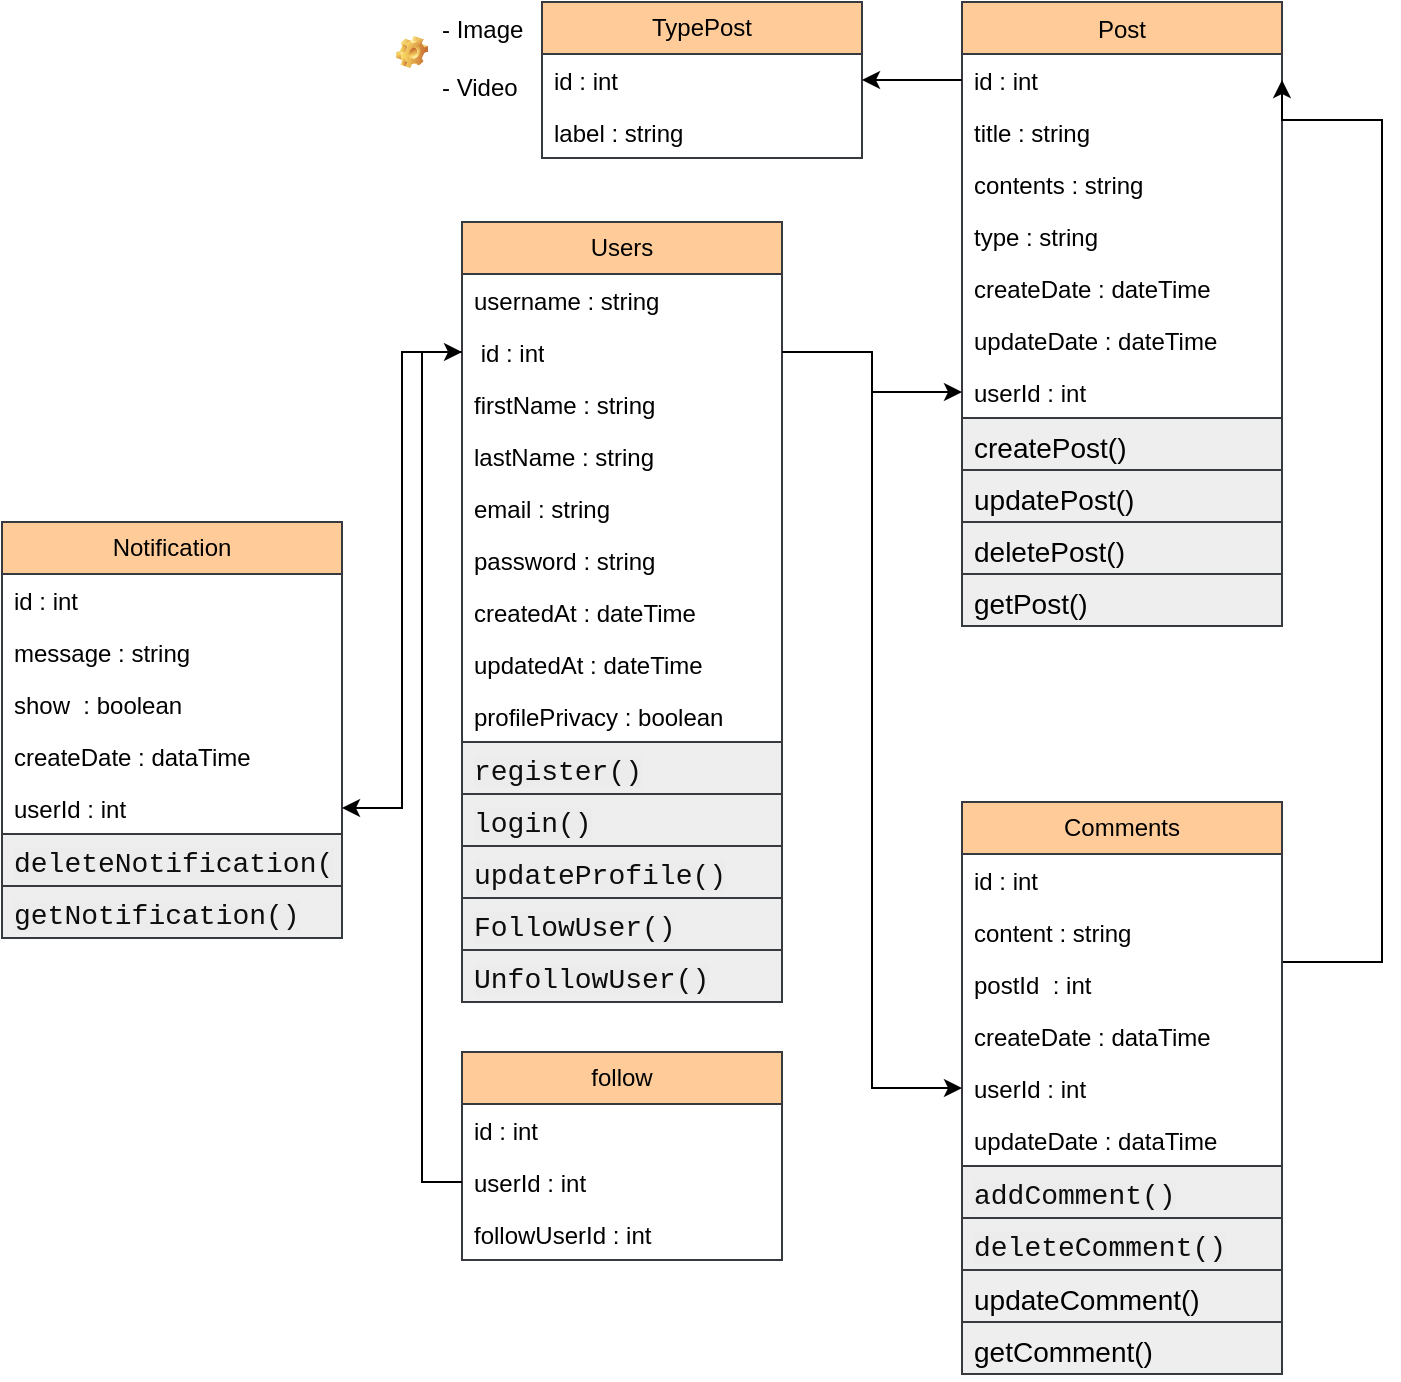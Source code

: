 <mxfile version="24.8.6">
  <diagram id="C5RBs43oDa-KdzZeNtuy" name="Page-1">
    <mxGraphModel dx="1272" dy="656" grid="1" gridSize="10" guides="1" tooltips="1" connect="1" arrows="1" fold="1" page="1" pageScale="1" pageWidth="827" pageHeight="1169" math="0" shadow="0">
      <root>
        <mxCell id="WIyWlLk6GJQsqaUBKTNV-0" />
        <mxCell id="WIyWlLk6GJQsqaUBKTNV-1" parent="WIyWlLk6GJQsqaUBKTNV-0" />
        <mxCell id="zkfFHV4jXpPFQw0GAbJ--17" value="Post" style="swimlane;fontStyle=0;align=center;verticalAlign=top;childLayout=stackLayout;horizontal=1;startSize=26;horizontalStack=0;resizeParent=1;resizeLast=0;collapsible=1;marginBottom=0;rounded=0;shadow=0;strokeWidth=1;fillColor=#ffcc99;strokeColor=#36393d;" parent="WIyWlLk6GJQsqaUBKTNV-1" vertex="1">
          <mxGeometry x="550" y="60" width="160" height="312" as="geometry">
            <mxRectangle x="550" y="140" width="160" height="26" as="alternateBounds" />
          </mxGeometry>
        </mxCell>
        <mxCell id="W_WBwgsOyIwLwxFKmstR-45" value="id : int" style="text;align=left;verticalAlign=top;spacingLeft=4;spacingRight=4;overflow=hidden;rotatable=0;points=[[0,0.5],[1,0.5]];portConstraint=eastwest;" parent="zkfFHV4jXpPFQw0GAbJ--17" vertex="1">
          <mxGeometry y="26" width="160" height="26" as="geometry" />
        </mxCell>
        <mxCell id="zkfFHV4jXpPFQw0GAbJ--18" value="title : string" style="text;align=left;verticalAlign=top;spacingLeft=4;spacingRight=4;overflow=hidden;rotatable=0;points=[[0,0.5],[1,0.5]];portConstraint=eastwest;" parent="zkfFHV4jXpPFQw0GAbJ--17" vertex="1">
          <mxGeometry y="52" width="160" height="26" as="geometry" />
        </mxCell>
        <mxCell id="zkfFHV4jXpPFQw0GAbJ--19" value="contents : string" style="text;align=left;verticalAlign=top;spacingLeft=4;spacingRight=4;overflow=hidden;rotatable=0;points=[[0,0.5],[1,0.5]];portConstraint=eastwest;rounded=0;shadow=0;html=0;" parent="zkfFHV4jXpPFQw0GAbJ--17" vertex="1">
          <mxGeometry y="78" width="160" height="26" as="geometry" />
        </mxCell>
        <mxCell id="zkfFHV4jXpPFQw0GAbJ--20" value="type : string  " style="text;align=left;verticalAlign=top;spacingLeft=4;spacingRight=4;overflow=hidden;rotatable=0;points=[[0,0.5],[1,0.5]];portConstraint=eastwest;rounded=0;shadow=0;html=0;" parent="zkfFHV4jXpPFQw0GAbJ--17" vertex="1">
          <mxGeometry y="104" width="160" height="26" as="geometry" />
        </mxCell>
        <mxCell id="zkfFHV4jXpPFQw0GAbJ--21" value="createDate : dateTime" style="text;align=left;verticalAlign=top;spacingLeft=4;spacingRight=4;overflow=hidden;rotatable=0;points=[[0,0.5],[1,0.5]];portConstraint=eastwest;rounded=0;shadow=0;html=0;" parent="zkfFHV4jXpPFQw0GAbJ--17" vertex="1">
          <mxGeometry y="130" width="160" height="26" as="geometry" />
        </mxCell>
        <mxCell id="W_WBwgsOyIwLwxFKmstR-30" value="updateDate : dateTime" style="text;align=left;verticalAlign=top;spacingLeft=4;spacingRight=4;overflow=hidden;rotatable=0;points=[[0,0.5],[1,0.5]];portConstraint=eastwest;rounded=0;shadow=0;html=0;" parent="zkfFHV4jXpPFQw0GAbJ--17" vertex="1">
          <mxGeometry y="156" width="160" height="26" as="geometry" />
        </mxCell>
        <mxCell id="W_WBwgsOyIwLwxFKmstR-55" value="userId : int" style="text;align=left;verticalAlign=top;spacingLeft=4;spacingRight=4;overflow=hidden;rotatable=0;points=[[0,0.5],[1,0.5]];portConstraint=eastwest;" parent="zkfFHV4jXpPFQw0GAbJ--17" vertex="1">
          <mxGeometry y="182" width="160" height="26" as="geometry" />
        </mxCell>
        <mxCell id="W_WBwgsOyIwLwxFKmstR-159" value="createPost()" style="text;align=left;verticalAlign=top;spacingLeft=4;spacingRight=4;overflow=hidden;rotatable=0;points=[[0,0.5],[1,0.5]];portConstraint=eastwest;fillColor=#eeeeee;strokeColor=#36393d;fontSize=14;" parent="zkfFHV4jXpPFQw0GAbJ--17" vertex="1">
          <mxGeometry y="208" width="160" height="26" as="geometry" />
        </mxCell>
        <mxCell id="W_WBwgsOyIwLwxFKmstR-160" value="updatePost()" style="text;align=left;verticalAlign=top;spacingLeft=4;spacingRight=4;overflow=hidden;rotatable=0;points=[[0,0.5],[1,0.5]];portConstraint=eastwest;fillColor=#eeeeee;strokeColor=#36393d;fontSize=14;" parent="zkfFHV4jXpPFQw0GAbJ--17" vertex="1">
          <mxGeometry y="234" width="160" height="26" as="geometry" />
        </mxCell>
        <mxCell id="W_WBwgsOyIwLwxFKmstR-161" value="deletePost()" style="text;align=left;verticalAlign=top;spacingLeft=4;spacingRight=4;overflow=hidden;rotatable=0;points=[[0,0.5],[1,0.5]];portConstraint=eastwest;fillColor=#eeeeee;strokeColor=#36393d;fontSize=14;" parent="zkfFHV4jXpPFQw0GAbJ--17" vertex="1">
          <mxGeometry y="260" width="160" height="26" as="geometry" />
        </mxCell>
        <mxCell id="W_WBwgsOyIwLwxFKmstR-166" value="getPost()" style="text;align=left;verticalAlign=top;spacingLeft=4;spacingRight=4;overflow=hidden;rotatable=0;points=[[0,0.5],[1,0.5]];portConstraint=eastwest;fillColor=#eeeeee;strokeColor=#36393d;fontSize=14;" parent="zkfFHV4jXpPFQw0GAbJ--17" vertex="1">
          <mxGeometry y="286" width="160" height="26" as="geometry" />
        </mxCell>
        <mxCell id="W_WBwgsOyIwLwxFKmstR-17" value="Users" style="swimlane;fontStyle=0;childLayout=stackLayout;horizontal=1;startSize=26;fillColor=#ffcc99;horizontalStack=0;resizeParent=1;resizeParentMax=0;resizeLast=0;collapsible=1;marginBottom=0;whiteSpace=wrap;html=1;strokeColor=#36393d;" parent="WIyWlLk6GJQsqaUBKTNV-1" vertex="1">
          <mxGeometry x="300" y="170" width="160" height="390" as="geometry">
            <mxRectangle x="100" y="80" width="70" height="30" as="alternateBounds" />
          </mxGeometry>
        </mxCell>
        <mxCell id="OfslT5dHqS62d102uJca-28" value="username : string" style="text;strokeColor=none;fillColor=none;align=left;verticalAlign=top;spacingLeft=4;spacingRight=4;overflow=hidden;rotatable=0;points=[[0,0.5],[1,0.5]];portConstraint=eastwest;whiteSpace=wrap;html=1;" parent="W_WBwgsOyIwLwxFKmstR-17" vertex="1">
          <mxGeometry y="26" width="160" height="26" as="geometry" />
        </mxCell>
        <mxCell id="W_WBwgsOyIwLwxFKmstR-46" value="&amp;nbsp;id : int" style="text;strokeColor=none;fillColor=none;align=left;verticalAlign=top;spacingLeft=4;spacingRight=4;overflow=hidden;rotatable=0;points=[[0,0.5],[1,0.5]];portConstraint=eastwest;whiteSpace=wrap;html=1;" parent="W_WBwgsOyIwLwxFKmstR-17" vertex="1">
          <mxGeometry y="52" width="160" height="26" as="geometry" />
        </mxCell>
        <mxCell id="W_WBwgsOyIwLwxFKmstR-18" value="firstName : string" style="text;strokeColor=none;fillColor=none;align=left;verticalAlign=top;spacingLeft=4;spacingRight=4;overflow=hidden;rotatable=0;points=[[0,0.5],[1,0.5]];portConstraint=eastwest;whiteSpace=wrap;html=1;" parent="W_WBwgsOyIwLwxFKmstR-17" vertex="1">
          <mxGeometry y="78" width="160" height="26" as="geometry" />
        </mxCell>
        <mxCell id="W_WBwgsOyIwLwxFKmstR-19" value="lastName : string" style="text;strokeColor=none;fillColor=none;align=left;verticalAlign=top;spacingLeft=4;spacingRight=4;overflow=hidden;rotatable=0;points=[[0,0.5],[1,0.5]];portConstraint=eastwest;whiteSpace=wrap;html=1;" parent="W_WBwgsOyIwLwxFKmstR-17" vertex="1">
          <mxGeometry y="104" width="160" height="26" as="geometry" />
        </mxCell>
        <mxCell id="W_WBwgsOyIwLwxFKmstR-20" value="email : string" style="text;strokeColor=none;fillColor=none;align=left;verticalAlign=top;spacingLeft=4;spacingRight=4;overflow=hidden;rotatable=0;points=[[0,0.5],[1,0.5]];portConstraint=eastwest;whiteSpace=wrap;html=1;" parent="W_WBwgsOyIwLwxFKmstR-17" vertex="1">
          <mxGeometry y="130" width="160" height="26" as="geometry" />
        </mxCell>
        <mxCell id="W_WBwgsOyIwLwxFKmstR-22" value="password : string" style="text;strokeColor=none;fillColor=none;align=left;verticalAlign=top;spacingLeft=4;spacingRight=4;overflow=hidden;rotatable=0;points=[[0,0.5],[1,0.5]];portConstraint=eastwest;whiteSpace=wrap;html=1;" parent="W_WBwgsOyIwLwxFKmstR-17" vertex="1">
          <mxGeometry y="156" width="160" height="26" as="geometry" />
        </mxCell>
        <mxCell id="W_WBwgsOyIwLwxFKmstR-23" style="edgeStyle=orthogonalEdgeStyle;rounded=0;orthogonalLoop=1;jettySize=auto;html=1;exitX=1;exitY=0.5;exitDx=0;exitDy=0;" parent="W_WBwgsOyIwLwxFKmstR-17" source="W_WBwgsOyIwLwxFKmstR-18" target="W_WBwgsOyIwLwxFKmstR-18" edge="1">
          <mxGeometry relative="1" as="geometry" />
        </mxCell>
        <mxCell id="W_WBwgsOyIwLwxFKmstR-75" value="createdAt : dateTime" style="text;strokeColor=none;fillColor=none;align=left;verticalAlign=top;spacingLeft=4;spacingRight=4;overflow=hidden;rotatable=0;points=[[0,0.5],[1,0.5]];portConstraint=eastwest;whiteSpace=wrap;html=1;" parent="W_WBwgsOyIwLwxFKmstR-17" vertex="1">
          <mxGeometry y="182" width="160" height="26" as="geometry" />
        </mxCell>
        <mxCell id="W_WBwgsOyIwLwxFKmstR-84" value="updatedAt : dateTime" style="text;strokeColor=none;fillColor=none;align=left;verticalAlign=top;spacingLeft=4;spacingRight=4;overflow=hidden;rotatable=0;points=[[0,0.5],[1,0.5]];portConstraint=eastwest;whiteSpace=wrap;html=1;" parent="W_WBwgsOyIwLwxFKmstR-17" vertex="1">
          <mxGeometry y="208" width="160" height="26" as="geometry" />
        </mxCell>
        <mxCell id="W_WBwgsOyIwLwxFKmstR-89" value="profilePrivacy : boolean" style="text;strokeColor=none;fillColor=none;align=left;verticalAlign=top;spacingLeft=4;spacingRight=4;overflow=hidden;rotatable=0;points=[[0,0.5],[1,0.5]];portConstraint=eastwest;whiteSpace=wrap;html=1;" parent="W_WBwgsOyIwLwxFKmstR-17" vertex="1">
          <mxGeometry y="234" width="160" height="26" as="geometry" />
        </mxCell>
        <mxCell id="W_WBwgsOyIwLwxFKmstR-145" value="&lt;span style=&quot;color: rgb(13, 13, 13); font-family: ui-monospace, SFMono-Regular, &amp;quot;SF Mono&amp;quot;, Menlo, Consolas, &amp;quot;Liberation Mono&amp;quot;, monospace; font-size: 14px; background-color: rgb(236, 236, 236);&quot;&gt;register()&lt;/span&gt;" style="text;strokeColor=#36393d;fillColor=#eeeeee;align=left;verticalAlign=top;spacingLeft=4;spacingRight=4;overflow=hidden;rotatable=0;points=[[0,0.5],[1,0.5]];portConstraint=eastwest;whiteSpace=wrap;html=1;" parent="W_WBwgsOyIwLwxFKmstR-17" vertex="1">
          <mxGeometry y="260" width="160" height="26" as="geometry" />
        </mxCell>
        <mxCell id="W_WBwgsOyIwLwxFKmstR-157" value="&lt;span style=&quot;color: rgb(13, 13, 13); font-family: ui-monospace, SFMono-Regular, &amp;quot;SF Mono&amp;quot;, Menlo, Consolas, &amp;quot;Liberation Mono&amp;quot;, monospace; font-size: 14px; background-color: rgb(236, 236, 236);&quot;&gt;login()&lt;/span&gt;" style="text;strokeColor=#36393d;fillColor=#eeeeee;align=left;verticalAlign=top;spacingLeft=4;spacingRight=4;overflow=hidden;rotatable=0;points=[[0,0.5],[1,0.5]];portConstraint=eastwest;whiteSpace=wrap;html=1;" parent="W_WBwgsOyIwLwxFKmstR-17" vertex="1">
          <mxGeometry y="286" width="160" height="26" as="geometry" />
        </mxCell>
        <mxCell id="W_WBwgsOyIwLwxFKmstR-158" value="&lt;span style=&quot;color: rgb(13, 13, 13); font-family: ui-monospace, SFMono-Regular, &amp;quot;SF Mono&amp;quot;, Menlo, Consolas, &amp;quot;Liberation Mono&amp;quot;, monospace; font-size: 14px; background-color: rgb(236, 236, 236);&quot;&gt;updateProfile()&lt;/span&gt;" style="text;strokeColor=#36393d;fillColor=#eeeeee;align=left;verticalAlign=top;spacingLeft=4;spacingRight=4;overflow=hidden;rotatable=0;points=[[0,0.5],[1,0.5]];portConstraint=eastwest;whiteSpace=wrap;html=1;" parent="W_WBwgsOyIwLwxFKmstR-17" vertex="1">
          <mxGeometry y="312" width="160" height="26" as="geometry" />
        </mxCell>
        <mxCell id="OfslT5dHqS62d102uJca-22" value="&lt;span style=&quot;color: rgb(13, 13, 13); font-family: ui-monospace, SFMono-Regular, &amp;quot;SF Mono&amp;quot;, Menlo, Consolas, &amp;quot;Liberation Mono&amp;quot;, monospace; font-size: 14px; background-color: rgb(236, 236, 236);&quot;&gt;FollowUser()&lt;/span&gt;" style="text;strokeColor=#36393d;fillColor=#eeeeee;align=left;verticalAlign=top;spacingLeft=4;spacingRight=4;overflow=hidden;rotatable=0;points=[[0,0.5],[1,0.5]];portConstraint=eastwest;whiteSpace=wrap;html=1;" parent="W_WBwgsOyIwLwxFKmstR-17" vertex="1">
          <mxGeometry y="338" width="160" height="26" as="geometry" />
        </mxCell>
        <mxCell id="OfslT5dHqS62d102uJca-27" value="&lt;span style=&quot;color: rgb(13, 13, 13); font-family: ui-monospace, SFMono-Regular, &amp;quot;SF Mono&amp;quot;, Menlo, Consolas, &amp;quot;Liberation Mono&amp;quot;, monospace; font-size: 14px; background-color: rgb(236, 236, 236);&quot;&gt;UnfollowUser()&lt;/span&gt;" style="text;strokeColor=#36393d;fillColor=#eeeeee;align=left;verticalAlign=top;spacingLeft=4;spacingRight=4;overflow=hidden;rotatable=0;points=[[0,0.5],[1,0.5]];portConstraint=eastwest;whiteSpace=wrap;html=1;" parent="W_WBwgsOyIwLwxFKmstR-17" vertex="1">
          <mxGeometry y="364" width="160" height="26" as="geometry" />
        </mxCell>
        <mxCell id="W_WBwgsOyIwLwxFKmstR-124" style="edgeStyle=orthogonalEdgeStyle;rounded=0;orthogonalLoop=1;jettySize=auto;html=1;entryX=1;entryY=0.5;entryDx=0;entryDy=0;" parent="WIyWlLk6GJQsqaUBKTNV-1" source="W_WBwgsOyIwLwxFKmstR-61" target="W_WBwgsOyIwLwxFKmstR-45" edge="1">
          <mxGeometry relative="1" as="geometry">
            <Array as="points">
              <mxPoint x="760" y="540" />
              <mxPoint x="760" y="119" />
              <mxPoint x="710" y="119" />
            </Array>
          </mxGeometry>
        </mxCell>
        <mxCell id="W_WBwgsOyIwLwxFKmstR-61" value="Comments" style="swimlane;fontStyle=0;childLayout=stackLayout;horizontal=1;startSize=26;fillColor=#ffcc99;horizontalStack=0;resizeParent=1;resizeParentMax=0;resizeLast=0;collapsible=1;marginBottom=0;whiteSpace=wrap;html=1;strokeColor=#36393d;" parent="WIyWlLk6GJQsqaUBKTNV-1" vertex="1">
          <mxGeometry x="550" y="460" width="160" height="286" as="geometry">
            <mxRectangle x="100" y="80" width="70" height="30" as="alternateBounds" />
          </mxGeometry>
        </mxCell>
        <mxCell id="W_WBwgsOyIwLwxFKmstR-62" value="id : int" style="text;strokeColor=none;fillColor=none;align=left;verticalAlign=top;spacingLeft=4;spacingRight=4;overflow=hidden;rotatable=0;points=[[0,0.5],[1,0.5]];portConstraint=eastwest;whiteSpace=wrap;html=1;" parent="W_WBwgsOyIwLwxFKmstR-61" vertex="1">
          <mxGeometry y="26" width="160" height="26" as="geometry" />
        </mxCell>
        <mxCell id="W_WBwgsOyIwLwxFKmstR-63" value="content : string" style="text;strokeColor=none;fillColor=none;align=left;verticalAlign=top;spacingLeft=4;spacingRight=4;overflow=hidden;rotatable=0;points=[[0,0.5],[1,0.5]];portConstraint=eastwest;whiteSpace=wrap;html=1;" parent="W_WBwgsOyIwLwxFKmstR-61" vertex="1">
          <mxGeometry y="52" width="160" height="26" as="geometry" />
        </mxCell>
        <mxCell id="W_WBwgsOyIwLwxFKmstR-64" value="postId&amp;nbsp; : int" style="text;strokeColor=none;fillColor=none;align=left;verticalAlign=top;spacingLeft=4;spacingRight=4;overflow=hidden;rotatable=0;points=[[0,0.5],[1,0.5]];portConstraint=eastwest;whiteSpace=wrap;html=1;" parent="W_WBwgsOyIwLwxFKmstR-61" vertex="1">
          <mxGeometry y="78" width="160" height="26" as="geometry" />
        </mxCell>
        <mxCell id="W_WBwgsOyIwLwxFKmstR-65" value="createDate : dataTime" style="text;strokeColor=none;fillColor=none;align=left;verticalAlign=top;spacingLeft=4;spacingRight=4;overflow=hidden;rotatable=0;points=[[0,0.5],[1,0.5]];portConstraint=eastwest;whiteSpace=wrap;html=1;" parent="W_WBwgsOyIwLwxFKmstR-61" vertex="1">
          <mxGeometry y="104" width="160" height="26" as="geometry" />
        </mxCell>
        <mxCell id="W_WBwgsOyIwLwxFKmstR-66" value="userId : int" style="text;strokeColor=none;fillColor=none;align=left;verticalAlign=top;spacingLeft=4;spacingRight=4;overflow=hidden;rotatable=0;points=[[0,0.5],[1,0.5]];portConstraint=eastwest;whiteSpace=wrap;html=1;" parent="W_WBwgsOyIwLwxFKmstR-61" vertex="1">
          <mxGeometry y="130" width="160" height="26" as="geometry" />
        </mxCell>
        <mxCell id="W_WBwgsOyIwLwxFKmstR-67" style="edgeStyle=orthogonalEdgeStyle;rounded=0;orthogonalLoop=1;jettySize=auto;html=1;exitX=1;exitY=0.5;exitDx=0;exitDy=0;" parent="W_WBwgsOyIwLwxFKmstR-61" source="W_WBwgsOyIwLwxFKmstR-63" target="W_WBwgsOyIwLwxFKmstR-63" edge="1">
          <mxGeometry relative="1" as="geometry" />
        </mxCell>
        <mxCell id="W_WBwgsOyIwLwxFKmstR-121" value="updateDate : dataTime" style="text;strokeColor=none;fillColor=none;align=left;verticalAlign=top;spacingLeft=4;spacingRight=4;overflow=hidden;rotatable=0;points=[[0,0.5],[1,0.5]];portConstraint=eastwest;whiteSpace=wrap;html=1;" parent="W_WBwgsOyIwLwxFKmstR-61" vertex="1">
          <mxGeometry y="156" width="160" height="26" as="geometry" />
        </mxCell>
        <mxCell id="W_WBwgsOyIwLwxFKmstR-162" value="&lt;span style=&quot;color: rgb(13, 13, 13); font-family: ui-monospace, SFMono-Regular, &amp;quot;SF Mono&amp;quot;, Menlo, Consolas, &amp;quot;Liberation Mono&amp;quot;, monospace; font-size: 14px; background-color: rgb(236, 236, 236);&quot;&gt;addComment()&lt;/span&gt;" style="text;strokeColor=#36393d;fillColor=#eeeeee;align=left;verticalAlign=top;spacingLeft=4;spacingRight=4;overflow=hidden;rotatable=0;points=[[0,0.5],[1,0.5]];portConstraint=eastwest;whiteSpace=wrap;html=1;" parent="W_WBwgsOyIwLwxFKmstR-61" vertex="1">
          <mxGeometry y="182" width="160" height="26" as="geometry" />
        </mxCell>
        <mxCell id="W_WBwgsOyIwLwxFKmstR-163" value="&lt;span style=&quot;color: rgb(13, 13, 13); font-family: ui-monospace, SFMono-Regular, &amp;quot;SF Mono&amp;quot;, Menlo, Consolas, &amp;quot;Liberation Mono&amp;quot;, monospace; font-size: 14px; background-color: rgb(236, 236, 236);&quot;&gt;deleteComment()&lt;/span&gt;" style="text;strokeColor=#36393d;fillColor=#eeeeee;align=left;verticalAlign=top;spacingLeft=4;spacingRight=4;overflow=hidden;rotatable=0;points=[[0,0.5],[1,0.5]];portConstraint=eastwest;whiteSpace=wrap;html=1;" parent="W_WBwgsOyIwLwxFKmstR-61" vertex="1">
          <mxGeometry y="208" width="160" height="26" as="geometry" />
        </mxCell>
        <mxCell id="W_WBwgsOyIwLwxFKmstR-164" value="&lt;span style=&quot;font-size: 14px; text-wrap: nowrap;&quot;&gt;updateComment()&lt;/span&gt;" style="text;strokeColor=#36393d;fillColor=#eeeeee;align=left;verticalAlign=top;spacingLeft=4;spacingRight=4;overflow=hidden;rotatable=0;points=[[0,0.5],[1,0.5]];portConstraint=eastwest;whiteSpace=wrap;html=1;" parent="W_WBwgsOyIwLwxFKmstR-61" vertex="1">
          <mxGeometry y="234" width="160" height="26" as="geometry" />
        </mxCell>
        <mxCell id="W_WBwgsOyIwLwxFKmstR-165" value="&lt;span style=&quot;font-size: 14px; text-wrap: nowrap;&quot;&gt;getComment()&lt;/span&gt;" style="text;strokeColor=#36393d;fillColor=#eeeeee;align=left;verticalAlign=top;spacingLeft=4;spacingRight=4;overflow=hidden;rotatable=0;points=[[0,0.5],[1,0.5]];portConstraint=eastwest;whiteSpace=wrap;html=1;" parent="W_WBwgsOyIwLwxFKmstR-61" vertex="1">
          <mxGeometry y="260" width="160" height="26" as="geometry" />
        </mxCell>
        <mxCell id="W_WBwgsOyIwLwxFKmstR-91" value="TypePost" style="swimlane;fontStyle=0;childLayout=stackLayout;horizontal=1;startSize=26;fillColor=#ffcc99;horizontalStack=0;resizeParent=1;resizeParentMax=0;resizeLast=0;collapsible=1;marginBottom=0;whiteSpace=wrap;html=1;strokeColor=#36393d;" parent="WIyWlLk6GJQsqaUBKTNV-1" vertex="1">
          <mxGeometry x="340" y="60" width="160" height="78" as="geometry">
            <mxRectangle x="100" y="80" width="70" height="30" as="alternateBounds" />
          </mxGeometry>
        </mxCell>
        <mxCell id="W_WBwgsOyIwLwxFKmstR-92" value="id : int" style="text;strokeColor=none;fillColor=none;align=left;verticalAlign=top;spacingLeft=4;spacingRight=4;overflow=hidden;rotatable=0;points=[[0,0.5],[1,0.5]];portConstraint=eastwest;whiteSpace=wrap;html=1;" parent="W_WBwgsOyIwLwxFKmstR-91" vertex="1">
          <mxGeometry y="26" width="160" height="26" as="geometry" />
        </mxCell>
        <mxCell id="W_WBwgsOyIwLwxFKmstR-93" value="label : string" style="text;strokeColor=none;fillColor=none;align=left;verticalAlign=top;spacingLeft=4;spacingRight=4;overflow=hidden;rotatable=0;points=[[0,0.5],[1,0.5]];portConstraint=eastwest;whiteSpace=wrap;html=1;" parent="W_WBwgsOyIwLwxFKmstR-91" vertex="1">
          <mxGeometry y="52" width="160" height="26" as="geometry" />
        </mxCell>
        <mxCell id="W_WBwgsOyIwLwxFKmstR-97" style="edgeStyle=orthogonalEdgeStyle;rounded=0;orthogonalLoop=1;jettySize=auto;html=1;exitX=1;exitY=0.5;exitDx=0;exitDy=0;" parent="W_WBwgsOyIwLwxFKmstR-91" source="W_WBwgsOyIwLwxFKmstR-93" target="W_WBwgsOyIwLwxFKmstR-93" edge="1">
          <mxGeometry relative="1" as="geometry" />
        </mxCell>
        <mxCell id="W_WBwgsOyIwLwxFKmstR-98" value="Notification" style="swimlane;fontStyle=0;childLayout=stackLayout;horizontal=1;startSize=26;fillColor=#ffcc99;horizontalStack=0;resizeParent=1;resizeParentMax=0;resizeLast=0;collapsible=1;marginBottom=0;whiteSpace=wrap;html=1;strokeColor=#36393d;gradientColor=none;" parent="WIyWlLk6GJQsqaUBKTNV-1" vertex="1">
          <mxGeometry x="70" y="320" width="170" height="208" as="geometry">
            <mxRectangle x="100" y="80" width="70" height="30" as="alternateBounds" />
          </mxGeometry>
        </mxCell>
        <mxCell id="W_WBwgsOyIwLwxFKmstR-99" value="id : int" style="text;strokeColor=none;fillColor=none;align=left;verticalAlign=top;spacingLeft=4;spacingRight=4;overflow=hidden;rotatable=0;points=[[0,0.5],[1,0.5]];portConstraint=eastwest;whiteSpace=wrap;html=1;" parent="W_WBwgsOyIwLwxFKmstR-98" vertex="1">
          <mxGeometry y="26" width="170" height="26" as="geometry" />
        </mxCell>
        <mxCell id="W_WBwgsOyIwLwxFKmstR-100" value="message : string" style="text;strokeColor=none;fillColor=none;align=left;verticalAlign=top;spacingLeft=4;spacingRight=4;overflow=hidden;rotatable=0;points=[[0,0.5],[1,0.5]];portConstraint=eastwest;whiteSpace=wrap;html=1;" parent="W_WBwgsOyIwLwxFKmstR-98" vertex="1">
          <mxGeometry y="52" width="170" height="26" as="geometry" />
        </mxCell>
        <mxCell id="W_WBwgsOyIwLwxFKmstR-101" value="show&amp;nbsp; : boolean" style="text;strokeColor=none;fillColor=none;align=left;verticalAlign=top;spacingLeft=4;spacingRight=4;overflow=hidden;rotatable=0;points=[[0,0.5],[1,0.5]];portConstraint=eastwest;whiteSpace=wrap;html=1;" parent="W_WBwgsOyIwLwxFKmstR-98" vertex="1">
          <mxGeometry y="78" width="170" height="26" as="geometry" />
        </mxCell>
        <mxCell id="W_WBwgsOyIwLwxFKmstR-102" value="createDate : dataTime" style="text;strokeColor=none;fillColor=none;align=left;verticalAlign=top;spacingLeft=4;spacingRight=4;overflow=hidden;rotatable=0;points=[[0,0.5],[1,0.5]];portConstraint=eastwest;whiteSpace=wrap;html=1;" parent="W_WBwgsOyIwLwxFKmstR-98" vertex="1">
          <mxGeometry y="104" width="170" height="26" as="geometry" />
        </mxCell>
        <mxCell id="W_WBwgsOyIwLwxFKmstR-103" value="userId : int" style="text;strokeColor=none;fillColor=none;align=left;verticalAlign=top;spacingLeft=4;spacingRight=4;overflow=hidden;rotatable=0;points=[[0,0.5],[1,0.5]];portConstraint=eastwest;whiteSpace=wrap;html=1;" parent="W_WBwgsOyIwLwxFKmstR-98" vertex="1">
          <mxGeometry y="130" width="170" height="26" as="geometry" />
        </mxCell>
        <mxCell id="W_WBwgsOyIwLwxFKmstR-104" style="edgeStyle=orthogonalEdgeStyle;rounded=0;orthogonalLoop=1;jettySize=auto;html=1;exitX=1;exitY=0.5;exitDx=0;exitDy=0;" parent="W_WBwgsOyIwLwxFKmstR-98" source="W_WBwgsOyIwLwxFKmstR-100" target="W_WBwgsOyIwLwxFKmstR-100" edge="1">
          <mxGeometry relative="1" as="geometry" />
        </mxCell>
        <mxCell id="OfslT5dHqS62d102uJca-23" value="&lt;span style=&quot;color: rgb(13, 13, 13); font-family: ui-monospace, SFMono-Regular, &amp;quot;SF Mono&amp;quot;, Menlo, Consolas, &amp;quot;Liberation Mono&amp;quot;, monospace; font-size: 14px; background-color: rgb(236, 236, 236);&quot;&gt;deleteNotification()&lt;/span&gt;" style="text;strokeColor=#36393d;fillColor=#eeeeee;align=left;verticalAlign=top;spacingLeft=4;spacingRight=4;overflow=hidden;rotatable=0;points=[[0,0.5],[1,0.5]];portConstraint=eastwest;whiteSpace=wrap;html=1;" parent="W_WBwgsOyIwLwxFKmstR-98" vertex="1">
          <mxGeometry y="156" width="170" height="26" as="geometry" />
        </mxCell>
        <mxCell id="OfslT5dHqS62d102uJca-24" value="&lt;span style=&quot;color: rgb(13, 13, 13); font-family: ui-monospace, SFMono-Regular, &amp;quot;SF Mono&amp;quot;, Menlo, Consolas, &amp;quot;Liberation Mono&amp;quot;, monospace; font-size: 14px; background-color: rgb(236, 236, 236);&quot;&gt;getNotification()&lt;/span&gt;" style="text;strokeColor=#36393d;fillColor=#eeeeee;align=left;verticalAlign=top;spacingLeft=4;spacingRight=4;overflow=hidden;rotatable=0;points=[[0,0.5],[1,0.5]];portConstraint=eastwest;whiteSpace=wrap;html=1;" parent="W_WBwgsOyIwLwxFKmstR-98" vertex="1">
          <mxGeometry y="182" width="170" height="26" as="geometry" />
        </mxCell>
        <mxCell id="W_WBwgsOyIwLwxFKmstR-114" style="edgeStyle=orthogonalEdgeStyle;rounded=0;orthogonalLoop=1;jettySize=auto;html=1;exitX=1;exitY=0.5;exitDx=0;exitDy=0;entryX=0;entryY=0.5;entryDx=0;entryDy=0;" parent="WIyWlLk6GJQsqaUBKTNV-1" source="W_WBwgsOyIwLwxFKmstR-46" target="W_WBwgsOyIwLwxFKmstR-55" edge="1">
          <mxGeometry relative="1" as="geometry" />
        </mxCell>
        <mxCell id="W_WBwgsOyIwLwxFKmstR-115" style="edgeStyle=orthogonalEdgeStyle;rounded=0;orthogonalLoop=1;jettySize=auto;html=1;entryX=0;entryY=0.5;entryDx=0;entryDy=0;" parent="WIyWlLk6GJQsqaUBKTNV-1" source="W_WBwgsOyIwLwxFKmstR-46" target="W_WBwgsOyIwLwxFKmstR-66" edge="1">
          <mxGeometry relative="1" as="geometry" />
        </mxCell>
        <mxCell id="W_WBwgsOyIwLwxFKmstR-116" style="edgeStyle=orthogonalEdgeStyle;rounded=0;orthogonalLoop=1;jettySize=auto;html=1;entryX=1;entryY=0.5;entryDx=0;entryDy=0;" parent="WIyWlLk6GJQsqaUBKTNV-1" source="W_WBwgsOyIwLwxFKmstR-46" target="W_WBwgsOyIwLwxFKmstR-103" edge="1">
          <mxGeometry relative="1" as="geometry" />
        </mxCell>
        <mxCell id="W_WBwgsOyIwLwxFKmstR-117" style="edgeStyle=orthogonalEdgeStyle;rounded=0;orthogonalLoop=1;jettySize=auto;html=1;" parent="WIyWlLk6GJQsqaUBKTNV-1" source="W_WBwgsOyIwLwxFKmstR-45" target="W_WBwgsOyIwLwxFKmstR-92" edge="1">
          <mxGeometry relative="1" as="geometry" />
        </mxCell>
        <mxCell id="W_WBwgsOyIwLwxFKmstR-122" value="- Image&lt;div&gt;&lt;br&gt;&lt;div&gt;- Video&lt;/div&gt;&lt;/div&gt;" style="label;fontStyle=0;strokeColor=none;fillColor=none;align=left;verticalAlign=top;overflow=hidden;spacingLeft=28;spacingRight=4;rotatable=0;points=[[0,0.5],[1,0.5]];portConstraint=eastwest;imageWidth=16;imageHeight=16;whiteSpace=wrap;html=1;image=img/clipart/Gear_128x128.png" parent="WIyWlLk6GJQsqaUBKTNV-1" vertex="1">
          <mxGeometry x="260" y="60" width="120" height="50" as="geometry" />
        </mxCell>
        <mxCell id="OfslT5dHqS62d102uJca-4" value="follow" style="swimlane;fontStyle=0;childLayout=stackLayout;horizontal=1;startSize=26;fillColor=#ffcc99;horizontalStack=0;resizeParent=1;resizeParentMax=0;resizeLast=0;collapsible=1;marginBottom=0;whiteSpace=wrap;html=1;strokeColor=#36393d;" parent="WIyWlLk6GJQsqaUBKTNV-1" vertex="1">
          <mxGeometry x="300" y="585" width="160" height="104" as="geometry">
            <mxRectangle x="100" y="80" width="70" height="30" as="alternateBounds" />
          </mxGeometry>
        </mxCell>
        <mxCell id="OfslT5dHqS62d102uJca-5" value="id : int" style="text;strokeColor=none;fillColor=none;align=left;verticalAlign=top;spacingLeft=4;spacingRight=4;overflow=hidden;rotatable=0;points=[[0,0.5],[1,0.5]];portConstraint=eastwest;whiteSpace=wrap;html=1;" parent="OfslT5dHqS62d102uJca-4" vertex="1">
          <mxGeometry y="26" width="160" height="26" as="geometry" />
        </mxCell>
        <mxCell id="OfslT5dHqS62d102uJca-6" value="userId : int" style="text;strokeColor=none;fillColor=none;align=left;verticalAlign=top;spacingLeft=4;spacingRight=4;overflow=hidden;rotatable=0;points=[[0,0.5],[1,0.5]];portConstraint=eastwest;whiteSpace=wrap;html=1;" parent="OfslT5dHqS62d102uJca-4" vertex="1">
          <mxGeometry y="52" width="160" height="26" as="geometry" />
        </mxCell>
        <mxCell id="OfslT5dHqS62d102uJca-7" style="edgeStyle=orthogonalEdgeStyle;rounded=0;orthogonalLoop=1;jettySize=auto;html=1;exitX=1;exitY=0.5;exitDx=0;exitDy=0;" parent="OfslT5dHqS62d102uJca-4" source="OfslT5dHqS62d102uJca-6" target="OfslT5dHqS62d102uJca-6" edge="1">
          <mxGeometry relative="1" as="geometry" />
        </mxCell>
        <mxCell id="OfslT5dHqS62d102uJca-8" value="followUserId : int" style="text;strokeColor=none;fillColor=none;align=left;verticalAlign=top;spacingLeft=4;spacingRight=4;overflow=hidden;rotatable=0;points=[[0,0.5],[1,0.5]];portConstraint=eastwest;whiteSpace=wrap;html=1;" parent="OfslT5dHqS62d102uJca-4" vertex="1">
          <mxGeometry y="78" width="160" height="26" as="geometry" />
        </mxCell>
        <mxCell id="OfslT5dHqS62d102uJca-25" style="edgeStyle=orthogonalEdgeStyle;rounded=0;orthogonalLoop=1;jettySize=auto;html=1;entryX=0;entryY=0.5;entryDx=0;entryDy=0;" parent="WIyWlLk6GJQsqaUBKTNV-1" source="OfslT5dHqS62d102uJca-6" target="W_WBwgsOyIwLwxFKmstR-46" edge="1">
          <mxGeometry relative="1" as="geometry" />
        </mxCell>
      </root>
    </mxGraphModel>
  </diagram>
</mxfile>
